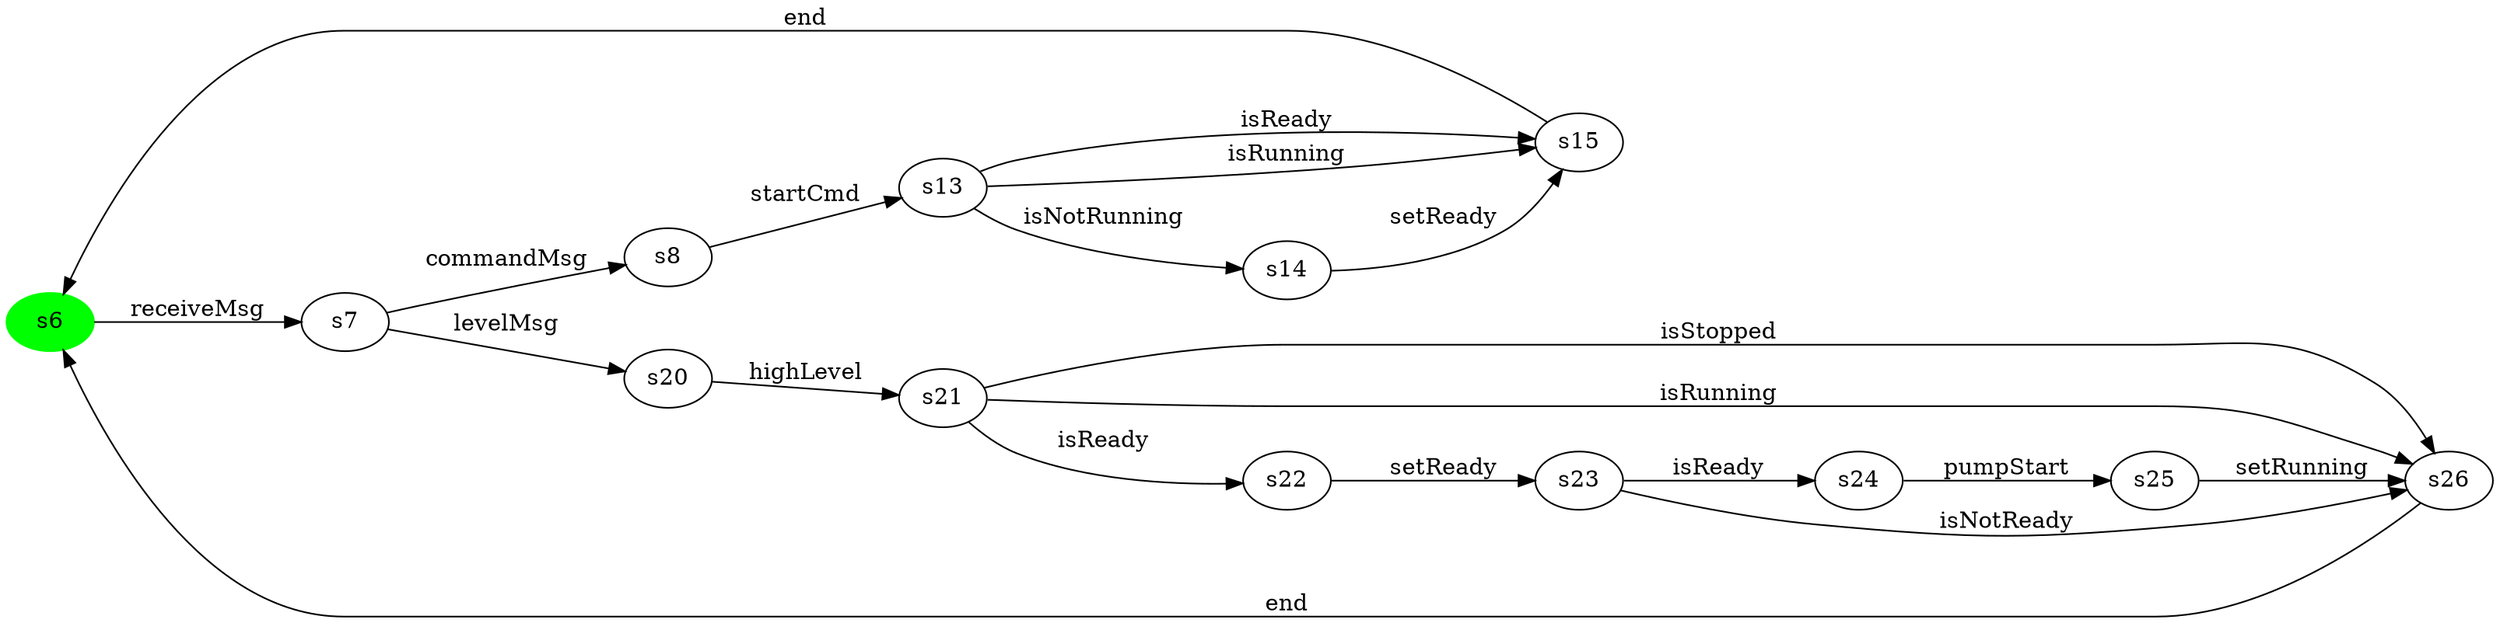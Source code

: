 digraph G {
rankdir=LR;
state0[ label = "s6", style=filled, color=green ];
state0 -> state1 [ label=" receiveMsg " ];
state1 [ label = "s7" ];
state1 -> state2 [ label=" commandMsg " ];
state1 -> state3 [ label=" levelMsg " ];
state2 [ label = "s8" ];
state2 -> state4 [ label=" startCmd " ];
state3 [ label = "s20" ];
state3 -> state5 [ label=" highLevel " ];
state6 [ label = "s22" ];
state6 -> state7 [ label=" setReady " ];
state5 [ label = "s21" ];
state5 -> state6 [ label=" isReady " ];
state5 -> state8 [ label=" isStopped " ];
state5 -> state8 [ label=" isRunning " ];
state4 [ label = "s13" ];
state4 -> state9 [ label=" isNotRunning " ];
state4 -> state10 [ label=" isReady " ];
state4 -> state10 [ label=" isRunning " ];
state11 [ label = "s24" ];
state11 -> state12 [ label=" pumpStart " ];
state7 [ label = "s23" ];
state7 -> state11 [ label=" isReady " ];
state7 -> state8 [ label=" isNotReady " ];
state10 [ label = "s15" ];
state10 -> state0 [ label=" end " ];
state8 [ label = "s26" ];
state8 -> state0 [ label=" end " ];
state9 [ label = "s14" ];
state9 -> state10 [ label=" setReady " ];
state12 [ label = "s25" ];
state12 -> state8 [ label=" setRunning " ];
}

